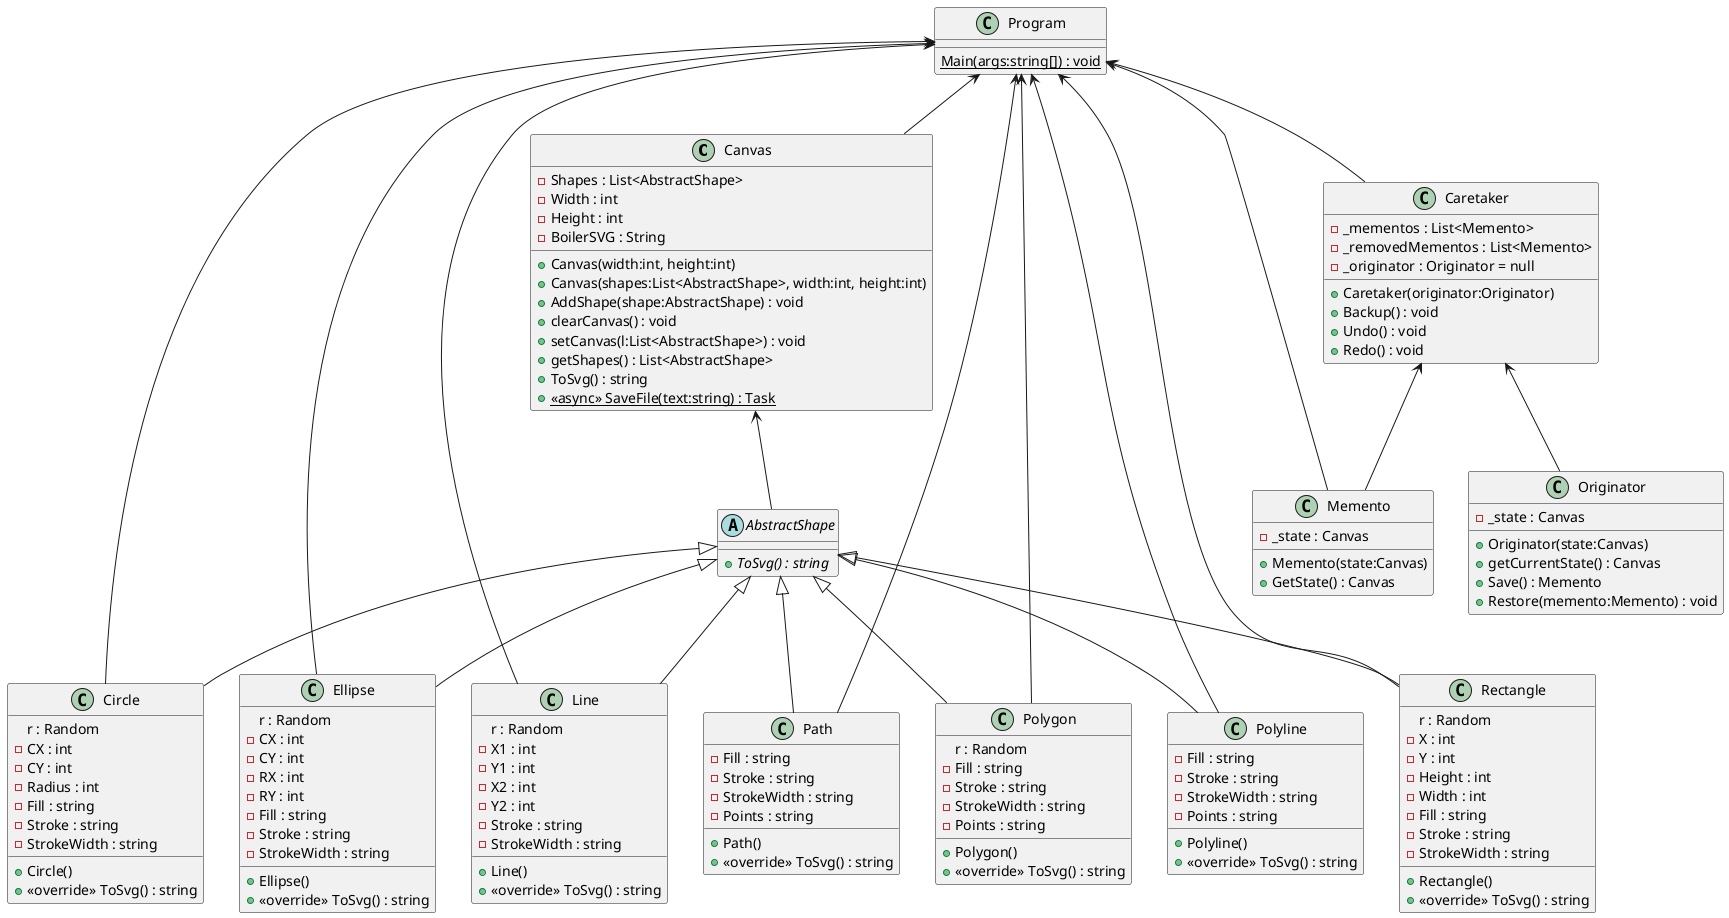 @startuml
class Canvas {
    - Shapes : List<AbstractShape>
    - Width : int
    - Height : int
    + Canvas(width:int, height:int)
    + Canvas(shapes:List<AbstractShape>, width:int, height:int)
    - BoilerSVG : String
    + AddShape(shape:AbstractShape) : void
    + clearCanvas() : void
    + setCanvas(l:List<AbstractShape>) : void
    + getShapes() : List<AbstractShape>
    + ToSvg() : string
    + {static} <<async>> SaveFile(text:string) : Task
}
class Circle {
    r : Random
    - CX : int
    - CY : int
    - Radius : int
    - Fill : string
    - Stroke : string
    - StrokeWidth : string
    + Circle()
    + <<override>> ToSvg() : string
}
AbstractShape <|-- Circle
class Ellipse {
    r : Random
    - CX : int
    - CY : int
    - RX : int
    - RY : int
    - Fill : string
    - Stroke : string
    - StrokeWidth : string
    + Ellipse()
    + <<override>> ToSvg() : string
}
AbstractShape <|-- Ellipse
class Line {
    r : Random
    - X1 : int
    - Y1 : int
    - X2 : int
    - Y2 : int
    - Stroke : string
    - StrokeWidth : string
    + Line()
    + <<override>> ToSvg() : string
}
AbstractShape <|-- Line
class Path {
    - Fill : string
    - Stroke : string
    - StrokeWidth : string
    - Points : string
    + Path()
    + <<override>> ToSvg() : string
}
AbstractShape <|-- Path
class Polygon {
    r : Random
    - Fill : string
    - Stroke : string
    - StrokeWidth : string
    - Points : string
    + Polygon()
    + <<override>> ToSvg() : string
}
AbstractShape <|-- Polygon
class Polyline {
    - Fill : string
    - Stroke : string
    - StrokeWidth : string
    - Points : string
    + Polyline()
    + <<override>> ToSvg() : string
}
AbstractShape <|-- Polyline
class Program {
    {static} Main(args:string[]) : void
}
abstract class AbstractShape {
    + {abstract} ToSvg() : string
}
class Rectangle {
    r : Random
    - X : int
    - Y : int
    - Height : int
    - Width : int
    - Fill : string
    - Stroke : string
    - StrokeWidth : string
    + Rectangle()
    + <<override>> ToSvg() : string
}
AbstractShape <|-- Rectangle
class Caretaker {
    - _mementos : List<Memento>
    - _removedMementos : List<Memento>
    - _originator : Originator = null
    + Caretaker(originator:Originator)
    + Backup() : void
    + Undo() : void
    + Redo() : void
}
class Memento {
    - _state : Canvas
    + Memento(state:Canvas)
    + GetState() : Canvas
}
class Originator {
    - _state : Canvas
    + Originator(state:Canvas)
    + getCurrentState() : Canvas
    + Save() : Memento
    + Restore(memento:Memento) : void
}

Program <-- Circle
Program <-- Rectangle
Program <-- Line
Program <-- Polygon
Program <-- Polyline
Program <-- Ellipse
Program <-- Path
Program <-- Canvas
Program <-- Memento
Program <-- Caretaker
Caretaker <-- Originator
Caretaker <-- Memento
Canvas <-- AbstractShape
@enduml
